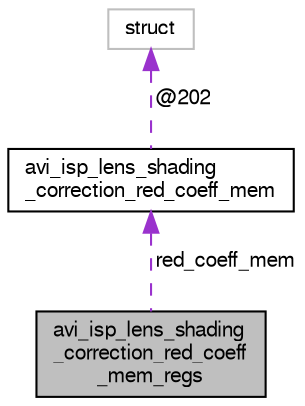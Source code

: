 digraph "avi_isp_lens_shading_correction_red_coeff_mem_regs"
{
  edge [fontname="FreeSans",fontsize="10",labelfontname="FreeSans",labelfontsize="10"];
  node [fontname="FreeSans",fontsize="10",shape=record];
  Node1 [label="avi_isp_lens_shading\l_correction_red_coeff\l_mem_regs",height=0.2,width=0.4,color="black", fillcolor="grey75", style="filled", fontcolor="black"];
  Node2 -> Node1 [dir="back",color="darkorchid3",fontsize="10",style="dashed",label=" red_coeff_mem" ,fontname="FreeSans"];
  Node2 [label="avi_isp_lens_shading\l_correction_red_coeff_mem",height=0.2,width=0.4,color="black", fillcolor="white", style="filled",URL="$avi__isp__lens__shading__correction_8h.html#unionavi__isp__lens__shading__correction__red__coeff__mem"];
  Node3 -> Node2 [dir="back",color="darkorchid3",fontsize="10",style="dashed",label=" @202" ,fontname="FreeSans"];
  Node3 [label="struct",height=0.2,width=0.4,color="grey75", fillcolor="white", style="filled"];
}
